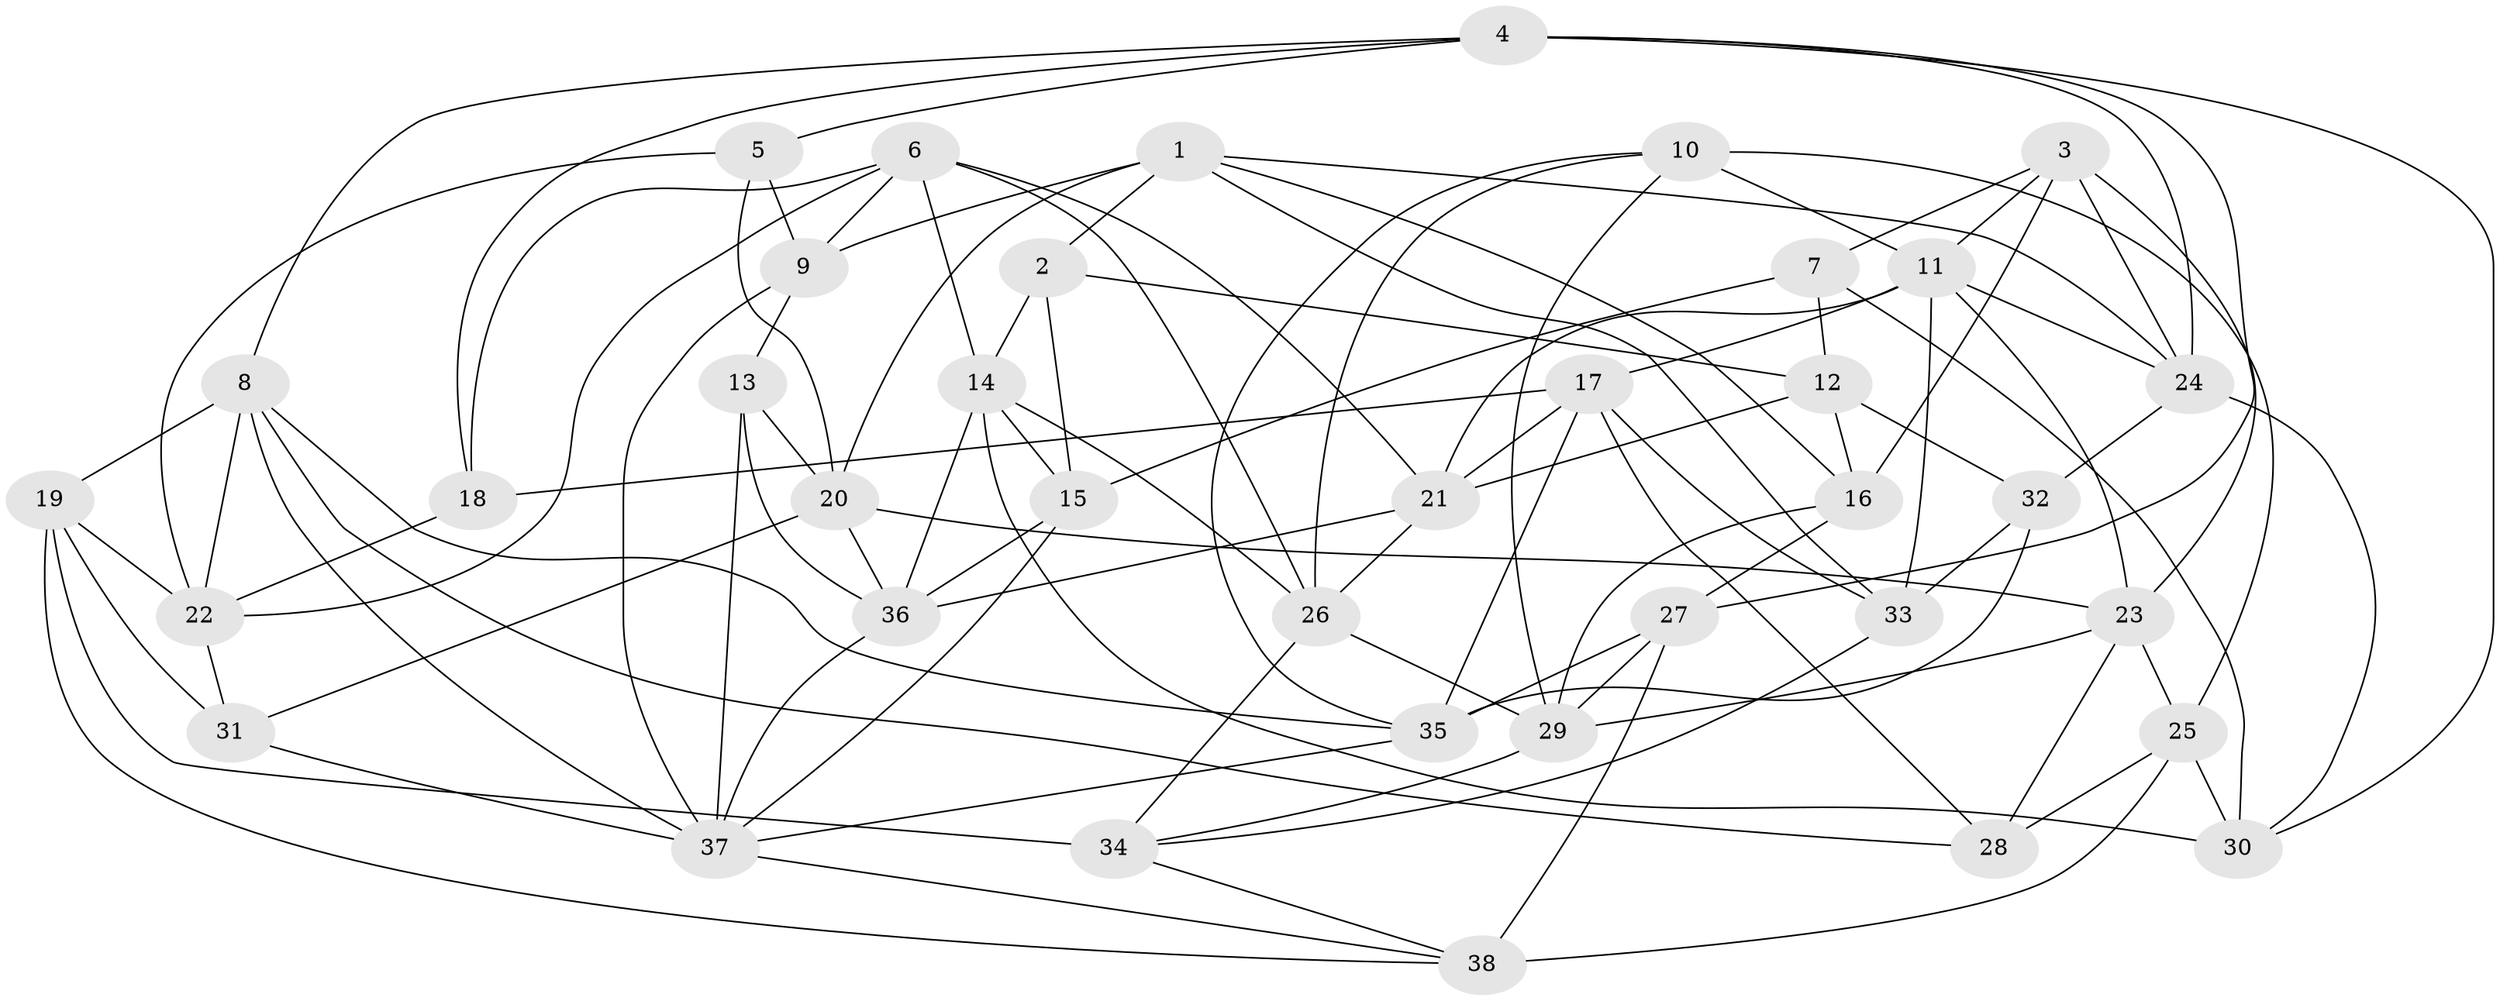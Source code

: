 // original degree distribution, {4: 1.0}
// Generated by graph-tools (version 1.1) at 2025/02/03/09/25 03:02:59]
// undirected, 38 vertices, 101 edges
graph export_dot {
graph [start="1"]
  node [color=gray90,style=filled];
  1;
  2;
  3;
  4;
  5;
  6;
  7;
  8;
  9;
  10;
  11;
  12;
  13;
  14;
  15;
  16;
  17;
  18;
  19;
  20;
  21;
  22;
  23;
  24;
  25;
  26;
  27;
  28;
  29;
  30;
  31;
  32;
  33;
  34;
  35;
  36;
  37;
  38;
  1 -- 2 [weight=1.0];
  1 -- 9 [weight=1.0];
  1 -- 16 [weight=1.0];
  1 -- 20 [weight=1.0];
  1 -- 24 [weight=1.0];
  1 -- 33 [weight=1.0];
  2 -- 12 [weight=1.0];
  2 -- 14 [weight=1.0];
  2 -- 15 [weight=1.0];
  3 -- 7 [weight=1.0];
  3 -- 11 [weight=2.0];
  3 -- 16 [weight=1.0];
  3 -- 23 [weight=1.0];
  3 -- 24 [weight=1.0];
  4 -- 5 [weight=1.0];
  4 -- 8 [weight=1.0];
  4 -- 18 [weight=1.0];
  4 -- 24 [weight=1.0];
  4 -- 27 [weight=1.0];
  4 -- 30 [weight=1.0];
  5 -- 9 [weight=1.0];
  5 -- 20 [weight=1.0];
  5 -- 22 [weight=1.0];
  6 -- 9 [weight=1.0];
  6 -- 14 [weight=1.0];
  6 -- 18 [weight=1.0];
  6 -- 21 [weight=1.0];
  6 -- 22 [weight=1.0];
  6 -- 26 [weight=1.0];
  7 -- 12 [weight=1.0];
  7 -- 15 [weight=1.0];
  7 -- 30 [weight=1.0];
  8 -- 19 [weight=1.0];
  8 -- 22 [weight=1.0];
  8 -- 28 [weight=1.0];
  8 -- 35 [weight=1.0];
  8 -- 37 [weight=1.0];
  9 -- 13 [weight=2.0];
  9 -- 37 [weight=1.0];
  10 -- 11 [weight=2.0];
  10 -- 25 [weight=1.0];
  10 -- 26 [weight=1.0];
  10 -- 29 [weight=1.0];
  10 -- 35 [weight=1.0];
  11 -- 17 [weight=1.0];
  11 -- 21 [weight=1.0];
  11 -- 23 [weight=1.0];
  11 -- 24 [weight=1.0];
  11 -- 33 [weight=2.0];
  12 -- 16 [weight=2.0];
  12 -- 21 [weight=1.0];
  12 -- 32 [weight=1.0];
  13 -- 20 [weight=1.0];
  13 -- 36 [weight=2.0];
  13 -- 37 [weight=1.0];
  14 -- 15 [weight=1.0];
  14 -- 26 [weight=1.0];
  14 -- 30 [weight=1.0];
  14 -- 36 [weight=1.0];
  15 -- 36 [weight=2.0];
  15 -- 37 [weight=1.0];
  16 -- 27 [weight=1.0];
  16 -- 29 [weight=1.0];
  17 -- 18 [weight=1.0];
  17 -- 21 [weight=1.0];
  17 -- 28 [weight=1.0];
  17 -- 33 [weight=1.0];
  17 -- 35 [weight=1.0];
  18 -- 22 [weight=1.0];
  19 -- 22 [weight=1.0];
  19 -- 31 [weight=1.0];
  19 -- 34 [weight=2.0];
  19 -- 38 [weight=1.0];
  20 -- 23 [weight=1.0];
  20 -- 31 [weight=1.0];
  20 -- 36 [weight=1.0];
  21 -- 26 [weight=1.0];
  21 -- 36 [weight=1.0];
  22 -- 31 [weight=1.0];
  23 -- 25 [weight=1.0];
  23 -- 28 [weight=1.0];
  23 -- 29 [weight=1.0];
  24 -- 30 [weight=1.0];
  24 -- 32 [weight=1.0];
  25 -- 28 [weight=1.0];
  25 -- 30 [weight=2.0];
  25 -- 38 [weight=1.0];
  26 -- 29 [weight=1.0];
  26 -- 34 [weight=1.0];
  27 -- 29 [weight=1.0];
  27 -- 35 [weight=1.0];
  27 -- 38 [weight=2.0];
  29 -- 34 [weight=1.0];
  31 -- 37 [weight=1.0];
  32 -- 33 [weight=1.0];
  32 -- 35 [weight=1.0];
  33 -- 34 [weight=1.0];
  34 -- 38 [weight=1.0];
  35 -- 37 [weight=1.0];
  36 -- 37 [weight=1.0];
  37 -- 38 [weight=1.0];
}
